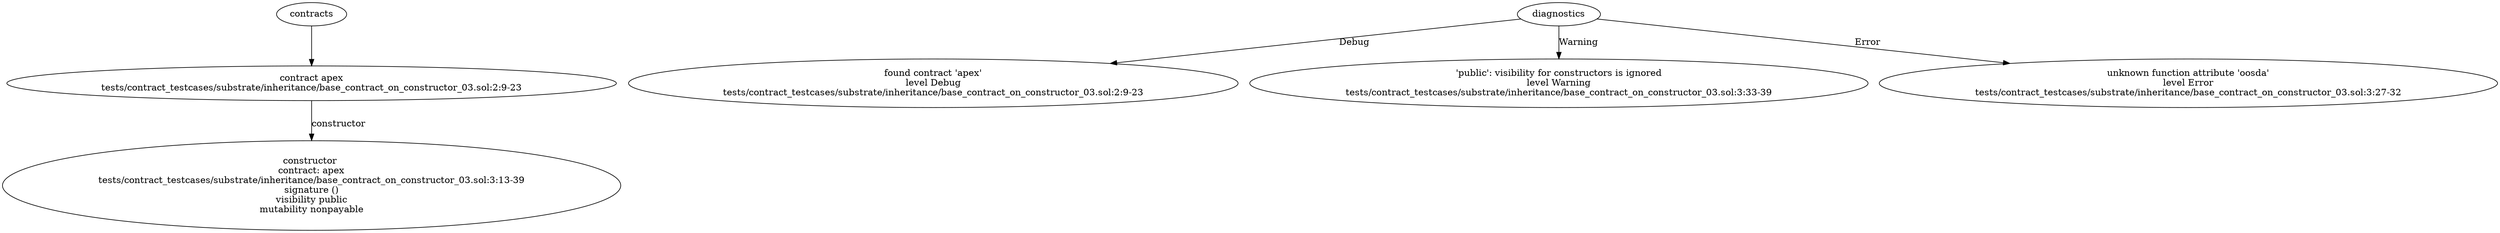 strict digraph "tests/contract_testcases/substrate/inheritance/base_contract_on_constructor_03.sol" {
	contract [label="contract apex\ntests/contract_testcases/substrate/inheritance/base_contract_on_constructor_03.sol:2:9-23"]
	node_2 [label="constructor \ncontract: apex\ntests/contract_testcases/substrate/inheritance/base_contract_on_constructor_03.sol:3:13-39\nsignature ()\nvisibility public\nmutability nonpayable"]
	diagnostic [label="found contract 'apex'\nlevel Debug\ntests/contract_testcases/substrate/inheritance/base_contract_on_constructor_03.sol:2:9-23"]
	diagnostic_5 [label="'public': visibility for constructors is ignored\nlevel Warning\ntests/contract_testcases/substrate/inheritance/base_contract_on_constructor_03.sol:3:33-39"]
	diagnostic_6 [label="unknown function attribute 'oosda'\nlevel Error\ntests/contract_testcases/substrate/inheritance/base_contract_on_constructor_03.sol:3:27-32"]
	contracts -> contract
	contract -> node_2 [label="constructor"]
	diagnostics -> diagnostic [label="Debug"]
	diagnostics -> diagnostic_5 [label="Warning"]
	diagnostics -> diagnostic_6 [label="Error"]
}
